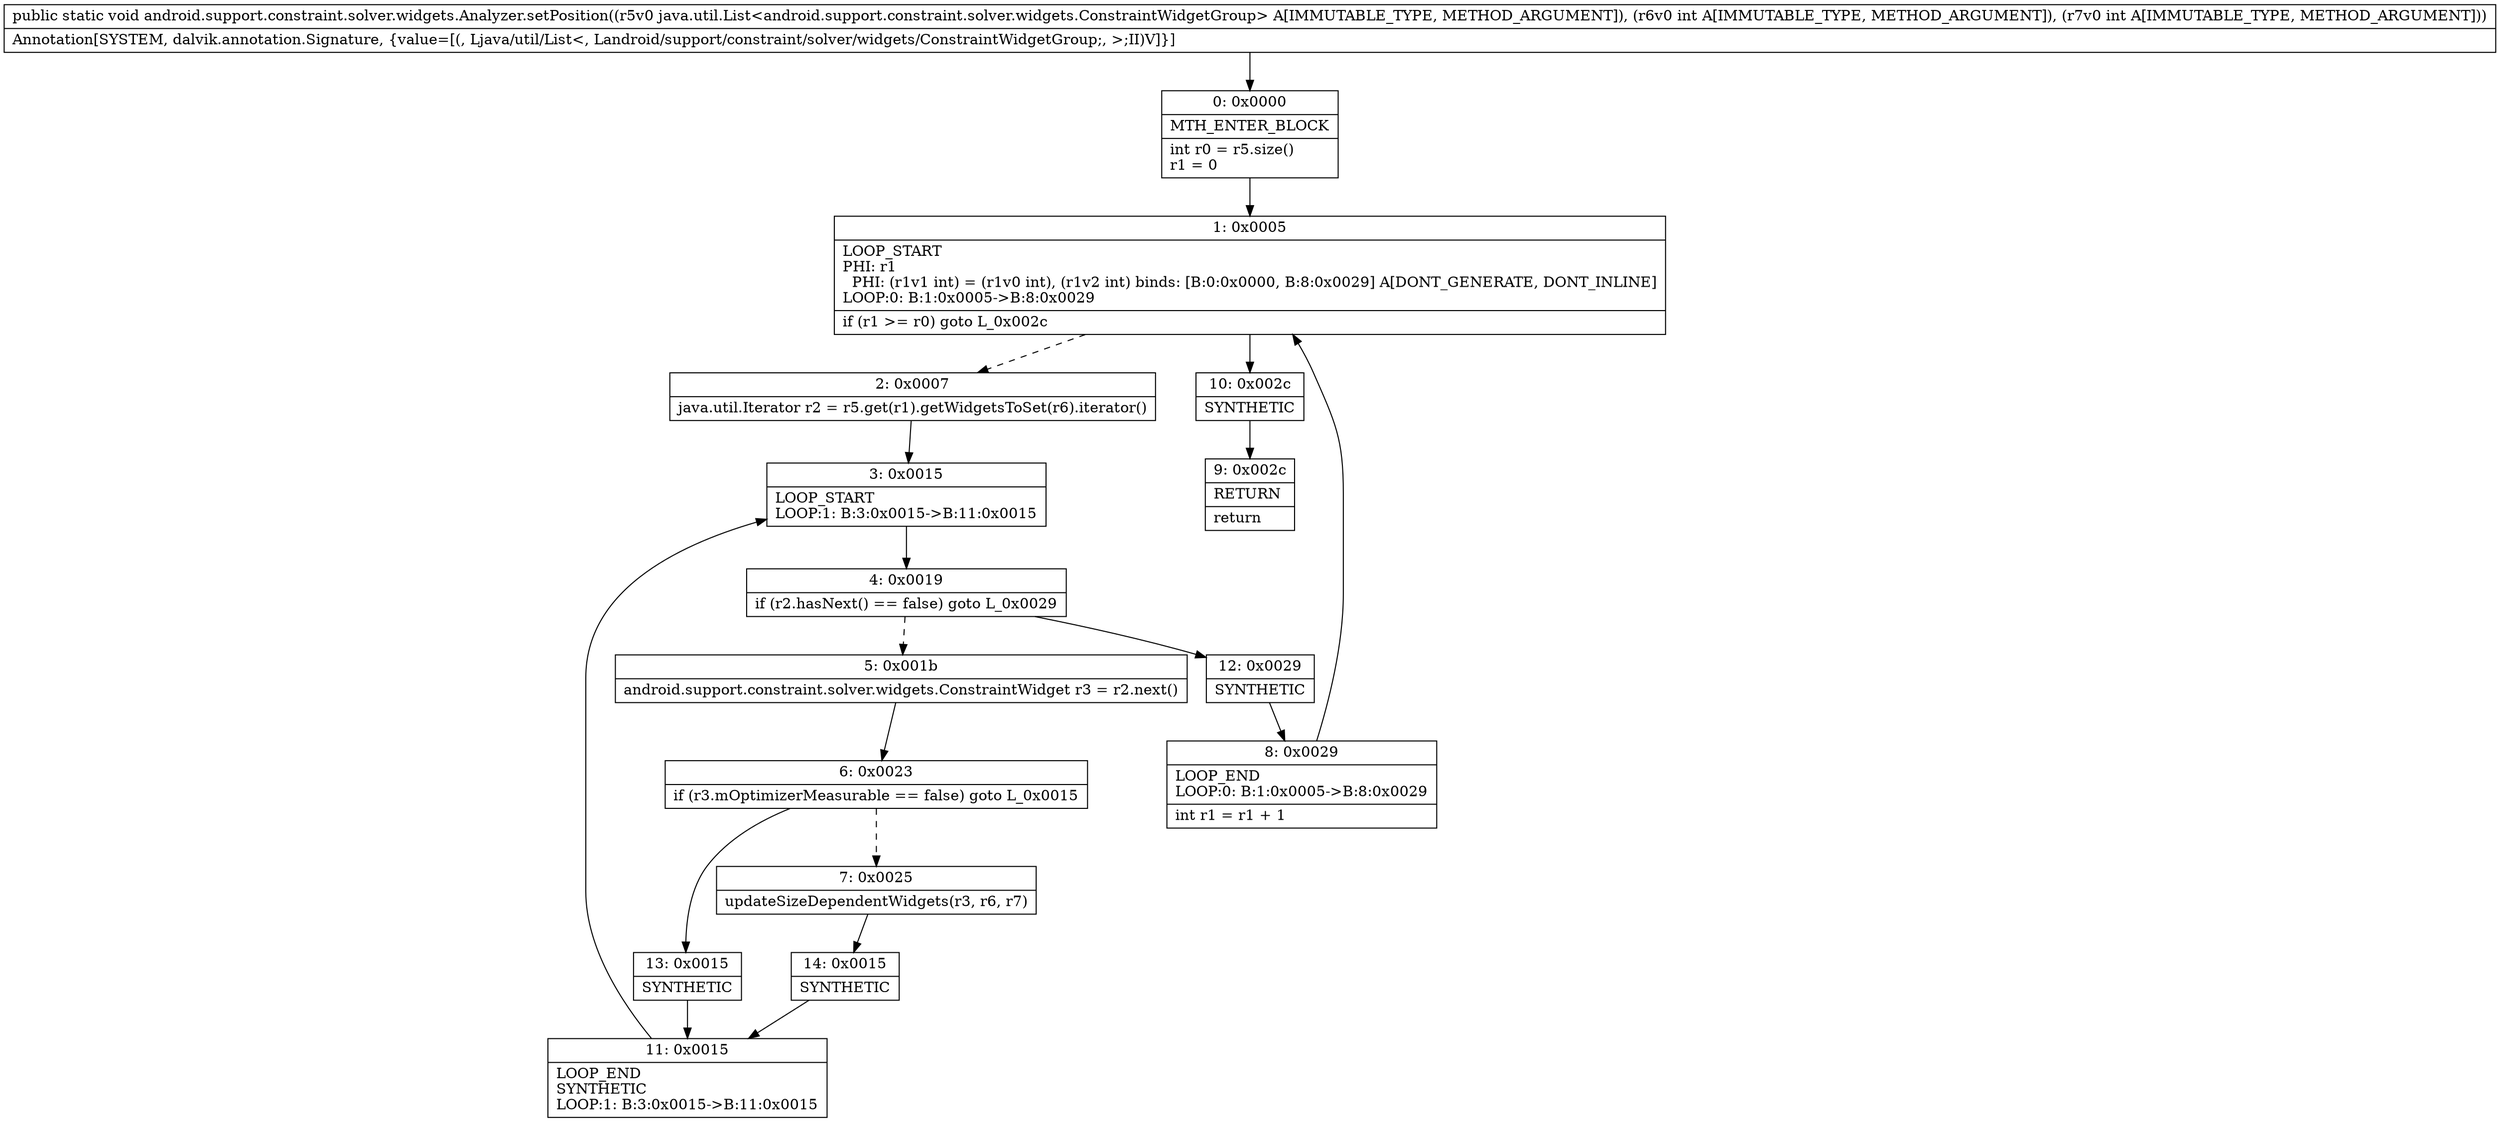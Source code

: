 digraph "CFG forandroid.support.constraint.solver.widgets.Analyzer.setPosition(Ljava\/util\/List;II)V" {
Node_0 [shape=record,label="{0\:\ 0x0000|MTH_ENTER_BLOCK\l|int r0 = r5.size()\lr1 = 0\l}"];
Node_1 [shape=record,label="{1\:\ 0x0005|LOOP_START\lPHI: r1 \l  PHI: (r1v1 int) = (r1v0 int), (r1v2 int) binds: [B:0:0x0000, B:8:0x0029] A[DONT_GENERATE, DONT_INLINE]\lLOOP:0: B:1:0x0005\-\>B:8:0x0029\l|if (r1 \>= r0) goto L_0x002c\l}"];
Node_2 [shape=record,label="{2\:\ 0x0007|java.util.Iterator r2 = r5.get(r1).getWidgetsToSet(r6).iterator()\l}"];
Node_3 [shape=record,label="{3\:\ 0x0015|LOOP_START\lLOOP:1: B:3:0x0015\-\>B:11:0x0015\l}"];
Node_4 [shape=record,label="{4\:\ 0x0019|if (r2.hasNext() == false) goto L_0x0029\l}"];
Node_5 [shape=record,label="{5\:\ 0x001b|android.support.constraint.solver.widgets.ConstraintWidget r3 = r2.next()\l}"];
Node_6 [shape=record,label="{6\:\ 0x0023|if (r3.mOptimizerMeasurable == false) goto L_0x0015\l}"];
Node_7 [shape=record,label="{7\:\ 0x0025|updateSizeDependentWidgets(r3, r6, r7)\l}"];
Node_8 [shape=record,label="{8\:\ 0x0029|LOOP_END\lLOOP:0: B:1:0x0005\-\>B:8:0x0029\l|int r1 = r1 + 1\l}"];
Node_9 [shape=record,label="{9\:\ 0x002c|RETURN\l|return\l}"];
Node_10 [shape=record,label="{10\:\ 0x002c|SYNTHETIC\l}"];
Node_11 [shape=record,label="{11\:\ 0x0015|LOOP_END\lSYNTHETIC\lLOOP:1: B:3:0x0015\-\>B:11:0x0015\l}"];
Node_12 [shape=record,label="{12\:\ 0x0029|SYNTHETIC\l}"];
Node_13 [shape=record,label="{13\:\ 0x0015|SYNTHETIC\l}"];
Node_14 [shape=record,label="{14\:\ 0x0015|SYNTHETIC\l}"];
MethodNode[shape=record,label="{public static void android.support.constraint.solver.widgets.Analyzer.setPosition((r5v0 java.util.List\<android.support.constraint.solver.widgets.ConstraintWidgetGroup\> A[IMMUTABLE_TYPE, METHOD_ARGUMENT]), (r6v0 int A[IMMUTABLE_TYPE, METHOD_ARGUMENT]), (r7v0 int A[IMMUTABLE_TYPE, METHOD_ARGUMENT]))  | Annotation[SYSTEM, dalvik.annotation.Signature, \{value=[(, Ljava\/util\/List\<, Landroid\/support\/constraint\/solver\/widgets\/ConstraintWidgetGroup;, \>;II)V]\}]\l}"];
MethodNode -> Node_0;
Node_0 -> Node_1;
Node_1 -> Node_2[style=dashed];
Node_1 -> Node_10;
Node_2 -> Node_3;
Node_3 -> Node_4;
Node_4 -> Node_5[style=dashed];
Node_4 -> Node_12;
Node_5 -> Node_6;
Node_6 -> Node_7[style=dashed];
Node_6 -> Node_13;
Node_7 -> Node_14;
Node_8 -> Node_1;
Node_10 -> Node_9;
Node_11 -> Node_3;
Node_12 -> Node_8;
Node_13 -> Node_11;
Node_14 -> Node_11;
}

